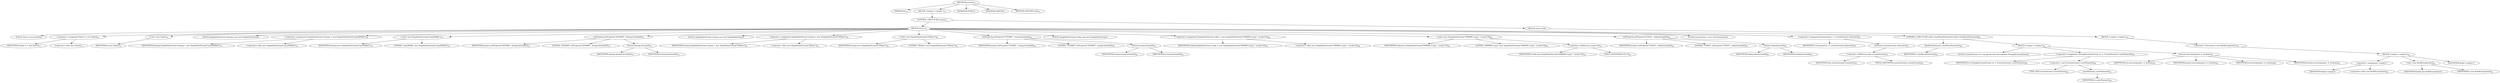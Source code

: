 digraph "execute" {  
"45" [label = <(METHOD,execute)<SUB>74</SUB>> ]
"46" [label = <(PARAM,this)<SUB>74</SUB>> ]
"47" [label = <(BLOCK,&lt;empty&gt;,&lt;empty&gt;)<SUB>74</SUB>> ]
"48" [label = <(CONTROL_STRUCTURE,try,try)<SUB>75</SUB>> ]
"49" [label = <(BLOCK,try,try)<SUB>75</SUB>> ]
"4" [label = <(LOCAL,Date d: java.util.Date)> ]
"50" [label = <(&lt;operator&gt;.assignment,Date d = new Date())<SUB>76</SUB>> ]
"51" [label = <(IDENTIFIER,d,Date d = new Date())<SUB>76</SUB>> ]
"52" [label = <(&lt;operator&gt;.alloc,new Date())<SUB>76</SUB>> ]
"53" [label = <(&lt;init&gt;,new Date())<SUB>76</SUB>> ]
"3" [label = <(IDENTIFIER,d,new Date())<SUB>76</SUB>> ]
"6" [label = <(LOCAL,SimpleDateFormat dstamp: java.text.SimpleDateFormat)> ]
"54" [label = <(&lt;operator&gt;.assignment,SimpleDateFormat dstamp = new SimpleDateFormat(&quot;yyyyMMdd&quot;))<SUB>78</SUB>> ]
"55" [label = <(IDENTIFIER,dstamp,SimpleDateFormat dstamp = new SimpleDateFormat(&quot;yyyyMMdd&quot;))<SUB>78</SUB>> ]
"56" [label = <(&lt;operator&gt;.alloc,new SimpleDateFormat(&quot;yyyyMMdd&quot;))<SUB>78</SUB>> ]
"57" [label = <(&lt;init&gt;,new SimpleDateFormat(&quot;yyyyMMdd&quot;))<SUB>78</SUB>> ]
"5" [label = <(IDENTIFIER,dstamp,new SimpleDateFormat(&quot;yyyyMMdd&quot;))<SUB>78</SUB>> ]
"58" [label = <(LITERAL,&quot;yyyyMMdd&quot;,new SimpleDateFormat(&quot;yyyyMMdd&quot;))<SUB>78</SUB>> ]
"59" [label = <(setProperty,setProperty(&quot;DSTAMP&quot;, dstamp.format(d)))<SUB>79</SUB>> ]
"60" [label = <(IDENTIFIER,project,setProperty(&quot;DSTAMP&quot;, dstamp.format(d)))<SUB>79</SUB>> ]
"61" [label = <(LITERAL,&quot;DSTAMP&quot;,setProperty(&quot;DSTAMP&quot;, dstamp.format(d)))<SUB>79</SUB>> ]
"62" [label = <(format,dstamp.format(d))<SUB>79</SUB>> ]
"63" [label = <(IDENTIFIER,dstamp,dstamp.format(d))<SUB>79</SUB>> ]
"64" [label = <(IDENTIFIER,d,dstamp.format(d))<SUB>79</SUB>> ]
"8" [label = <(LOCAL,SimpleDateFormat tstamp: java.text.SimpleDateFormat)> ]
"65" [label = <(&lt;operator&gt;.assignment,SimpleDateFormat tstamp = new SimpleDateFormat(&quot;HHmm&quot;))<SUB>81</SUB>> ]
"66" [label = <(IDENTIFIER,tstamp,SimpleDateFormat tstamp = new SimpleDateFormat(&quot;HHmm&quot;))<SUB>81</SUB>> ]
"67" [label = <(&lt;operator&gt;.alloc,new SimpleDateFormat(&quot;HHmm&quot;))<SUB>81</SUB>> ]
"68" [label = <(&lt;init&gt;,new SimpleDateFormat(&quot;HHmm&quot;))<SUB>81</SUB>> ]
"7" [label = <(IDENTIFIER,tstamp,new SimpleDateFormat(&quot;HHmm&quot;))<SUB>81</SUB>> ]
"69" [label = <(LITERAL,&quot;HHmm&quot;,new SimpleDateFormat(&quot;HHmm&quot;))<SUB>81</SUB>> ]
"70" [label = <(setProperty,setProperty(&quot;TSTAMP&quot;, tstamp.format(d)))<SUB>82</SUB>> ]
"71" [label = <(IDENTIFIER,project,setProperty(&quot;TSTAMP&quot;, tstamp.format(d)))<SUB>82</SUB>> ]
"72" [label = <(LITERAL,&quot;TSTAMP&quot;,setProperty(&quot;TSTAMP&quot;, tstamp.format(d)))<SUB>82</SUB>> ]
"73" [label = <(format,tstamp.format(d))<SUB>82</SUB>> ]
"74" [label = <(IDENTIFIER,tstamp,tstamp.format(d))<SUB>82</SUB>> ]
"75" [label = <(IDENTIFIER,d,tstamp.format(d))<SUB>82</SUB>> ]
"10" [label = <(LOCAL,SimpleDateFormat today: java.text.SimpleDateFormat)> ]
"76" [label = <(&lt;operator&gt;.assignment,SimpleDateFormat today = new SimpleDateFormat(&quot;MMMM d yyyy&quot;, Locale.US))<SUB>84</SUB>> ]
"77" [label = <(IDENTIFIER,today,SimpleDateFormat today = new SimpleDateFormat(&quot;MMMM d yyyy&quot;, Locale.US))<SUB>84</SUB>> ]
"78" [label = <(&lt;operator&gt;.alloc,new SimpleDateFormat(&quot;MMMM d yyyy&quot;, Locale.US))<SUB>84</SUB>> ]
"79" [label = <(&lt;init&gt;,new SimpleDateFormat(&quot;MMMM d yyyy&quot;, Locale.US))<SUB>84</SUB>> ]
"9" [label = <(IDENTIFIER,today,new SimpleDateFormat(&quot;MMMM d yyyy&quot;, Locale.US))<SUB>84</SUB>> ]
"80" [label = <(LITERAL,&quot;MMMM d yyyy&quot;,new SimpleDateFormat(&quot;MMMM d yyyy&quot;, Locale.US))<SUB>84</SUB>> ]
"81" [label = <(&lt;operator&gt;.fieldAccess,Locale.US)<SUB>84</SUB>> ]
"82" [label = <(IDENTIFIER,Locale,new SimpleDateFormat(&quot;MMMM d yyyy&quot;, Locale.US))<SUB>84</SUB>> ]
"83" [label = <(FIELD_IDENTIFIER,US,US)<SUB>84</SUB>> ]
"84" [label = <(setProperty,setProperty(&quot;TODAY&quot;, today.format(d)))<SUB>85</SUB>> ]
"85" [label = <(IDENTIFIER,project,setProperty(&quot;TODAY&quot;, today.format(d)))<SUB>85</SUB>> ]
"86" [label = <(LITERAL,&quot;TODAY&quot;,setProperty(&quot;TODAY&quot;, today.format(d)))<SUB>85</SUB>> ]
"87" [label = <(format,today.format(d))<SUB>85</SUB>> ]
"88" [label = <(IDENTIFIER,today,today.format(d))<SUB>85</SUB>> ]
"89" [label = <(IDENTIFIER,d,today.format(d))<SUB>85</SUB>> ]
"90" [label = <(LOCAL,Enumeration i: java.util.Enumeration)> ]
"91" [label = <(&lt;operator&gt;.assignment,Enumeration i = customFormats.elements())<SUB>87</SUB>> ]
"92" [label = <(IDENTIFIER,i,Enumeration i = customFormats.elements())<SUB>87</SUB>> ]
"93" [label = <(elements,customFormats.elements())<SUB>87</SUB>> ]
"94" [label = <(&lt;operator&gt;.fieldAccess,this.customFormats)<SUB>87</SUB>> ]
"95" [label = <(IDENTIFIER,this,customFormats.elements())<SUB>87</SUB>> ]
"96" [label = <(FIELD_IDENTIFIER,customFormats,customFormats)<SUB>87</SUB>> ]
"97" [label = <(CONTROL_STRUCTURE,while (i.hasMoreElements()),while (i.hasMoreElements()))<SUB>88</SUB>> ]
"98" [label = <(hasMoreElements,i.hasMoreElements())<SUB>88</SUB>> ]
"99" [label = <(IDENTIFIER,i,i.hasMoreElements())<SUB>88</SUB>> ]
"100" [label = <(BLOCK,&lt;empty&gt;,&lt;empty&gt;)<SUB>89</SUB>> ]
"101" [label = <(LOCAL,CustomFormat cts: org.apache.tools.ant.taskdefs.Tstamp$CustomFormat)> ]
"102" [label = <(&lt;operator&gt;.assignment,Tstamp$CustomFormat cts = (CustomFormat) i.nextElement())<SUB>90</SUB>> ]
"103" [label = <(IDENTIFIER,cts,Tstamp$CustomFormat cts = (CustomFormat) i.nextElement())<SUB>90</SUB>> ]
"104" [label = <(&lt;operator&gt;.cast,(CustomFormat) i.nextElement())<SUB>90</SUB>> ]
"105" [label = <(TYPE_REF,CustomFormat,CustomFormat)<SUB>90</SUB>> ]
"106" [label = <(nextElement,i.nextElement())<SUB>90</SUB>> ]
"107" [label = <(IDENTIFIER,i,i.nextElement())<SUB>90</SUB>> ]
"108" [label = <(execute,execute(project, d, location))<SUB>91</SUB>> ]
"109" [label = <(IDENTIFIER,cts,execute(project, d, location))<SUB>91</SUB>> ]
"110" [label = <(IDENTIFIER,project,execute(project, d, location))<SUB>91</SUB>> ]
"111" [label = <(IDENTIFIER,d,execute(project, d, location))<SUB>91</SUB>> ]
"112" [label = <(IDENTIFIER,location,execute(project, d, location))<SUB>91</SUB>> ]
"113" [label = <(BLOCK,catch,catch)> ]
"114" [label = <(BLOCK,&lt;empty&gt;,&lt;empty&gt;)<SUB>94</SUB>> ]
"115" [label = <(&lt;operator&gt;.throw,throw new BuildException(e);)<SUB>95</SUB>> ]
"116" [label = <(BLOCK,&lt;empty&gt;,&lt;empty&gt;)<SUB>95</SUB>> ]
"117" [label = <(&lt;operator&gt;.assignment,&lt;empty&gt;)> ]
"118" [label = <(IDENTIFIER,$obj5,&lt;empty&gt;)> ]
"119" [label = <(&lt;operator&gt;.alloc,new BuildException(e))<SUB>95</SUB>> ]
"120" [label = <(&lt;init&gt;,new BuildException(e))<SUB>95</SUB>> ]
"121" [label = <(IDENTIFIER,$obj5,new BuildException(e))> ]
"122" [label = <(IDENTIFIER,e,new BuildException(e))<SUB>95</SUB>> ]
"123" [label = <(IDENTIFIER,$obj5,&lt;empty&gt;)> ]
"124" [label = <(MODIFIER,PUBLIC)> ]
"125" [label = <(MODIFIER,VIRTUAL)> ]
"126" [label = <(METHOD_RETURN,void)<SUB>74</SUB>> ]
  "45" -> "46" 
  "45" -> "47" 
  "45" -> "124" 
  "45" -> "125" 
  "45" -> "126" 
  "47" -> "48" 
  "48" -> "49" 
  "48" -> "113" 
  "49" -> "4" 
  "49" -> "50" 
  "49" -> "53" 
  "49" -> "6" 
  "49" -> "54" 
  "49" -> "57" 
  "49" -> "59" 
  "49" -> "8" 
  "49" -> "65" 
  "49" -> "68" 
  "49" -> "70" 
  "49" -> "10" 
  "49" -> "76" 
  "49" -> "79" 
  "49" -> "84" 
  "49" -> "90" 
  "49" -> "91" 
  "49" -> "97" 
  "50" -> "51" 
  "50" -> "52" 
  "53" -> "3" 
  "54" -> "55" 
  "54" -> "56" 
  "57" -> "5" 
  "57" -> "58" 
  "59" -> "60" 
  "59" -> "61" 
  "59" -> "62" 
  "62" -> "63" 
  "62" -> "64" 
  "65" -> "66" 
  "65" -> "67" 
  "68" -> "7" 
  "68" -> "69" 
  "70" -> "71" 
  "70" -> "72" 
  "70" -> "73" 
  "73" -> "74" 
  "73" -> "75" 
  "76" -> "77" 
  "76" -> "78" 
  "79" -> "9" 
  "79" -> "80" 
  "79" -> "81" 
  "81" -> "82" 
  "81" -> "83" 
  "84" -> "85" 
  "84" -> "86" 
  "84" -> "87" 
  "87" -> "88" 
  "87" -> "89" 
  "91" -> "92" 
  "91" -> "93" 
  "93" -> "94" 
  "94" -> "95" 
  "94" -> "96" 
  "97" -> "98" 
  "97" -> "100" 
  "98" -> "99" 
  "100" -> "101" 
  "100" -> "102" 
  "100" -> "108" 
  "102" -> "103" 
  "102" -> "104" 
  "104" -> "105" 
  "104" -> "106" 
  "106" -> "107" 
  "108" -> "109" 
  "108" -> "110" 
  "108" -> "111" 
  "108" -> "112" 
  "113" -> "114" 
  "114" -> "115" 
  "115" -> "116" 
  "116" -> "117" 
  "116" -> "120" 
  "116" -> "123" 
  "117" -> "118" 
  "117" -> "119" 
  "120" -> "121" 
  "120" -> "122" 
}
